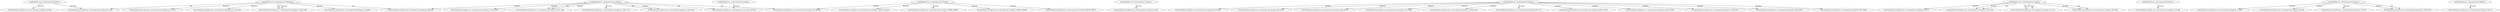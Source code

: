 digraph lacunaCG {
 "rootNode@lacuna_cache/exported_ttfa8w.js:," -> "FunctionExpression@lacuna_cache/exported_ttfa8w.js:10,646" [label="dynamic" ];
 "rootNode@lacuna_cache/exported_ttfa8w.js:," -> "FunctionDeclaration@lacuna_cache/exported_ttfa8w.js:61,544" [label="dynamic" ];
 "rootNode@lacuna_cache/exported_x7rzqw.js:," -> "FunctionExpression@lacuna_cache/exported_x7rzqw.js:10,525" [label="dynamic" ];
 "rootNode@lacuna_cache/exported_0aiqc9.js:," -> "FunctionExpression@lacuna_cache/exported_0aiqc9.js:10,14991" [label="dynamic" ];
 "rootNode@lacuna_cache/exported_0aiqc9.js:," -> "FunctionExpression@lacuna_cache/exported_0aiqc9.js:59,14767" [label="dynamic" ];
 "rootNode@lacuna_cache/exported_0aiqc9.js:," -> "FunctionExpression@lacuna_cache/exported_0aiqc9.js:439,14678" [label="dynamic" ];
 "rootNode@lacuna_cache/exported_0aiqc9.js:," -> "FunctionExpression@lacuna_cache/exported_0aiqc9.js:473,14656" [label="dynamic" ];
 "rootNode@lacuna_cache/exported_0aiqc9.js:," -> "FunctionExpression@lacuna_cache/exported_0aiqc9.js:14089,14417" [label="dynamic" ];
 "rootNode@lacuna_cache/exported_0aiqc9.js:," -> "FunctionExpression@lacuna_cache/exported_0aiqc9.js:979,1175" [label="dynamic" ];
 "rootNode@lacuna_cache/exported_0aiqc9.js:," -> "FunctionExpression@lacuna_cache/exported_0aiqc9.js:14251,14355" [label="dynamic" ];
 "rootNode@lacuna_cache/exported_0aiqc9.js:," -> "FunctionExpression@lacuna_cache/exported_0aiqc9.js:12120,14044" [label="dynamic" ];
 "rootNode@lacuna_cache/exported_0aiqc9.js:," -> "FunctionExpression@lacuna_cache/exported_0aiqc9.js:1594,1873" [label="dynamic" ];
 "rootNode@lacuna_cache/exported_0aiqc9.js:," -> "FunctionExpression@lacuna_cache/exported_0aiqc9.js:8344,9767" [label="dynamic" ];
 "rootNode@lacuna_cache/exported_0aiqc9.js:," -> "FunctionExpression@lacuna_cache/exported_0aiqc9.js:5547,6393" [label="dynamic" ];
 "rootNode@lacuna_cache/exported_maxji6.js:," -> "FunctionExpression@lacuna_cache/exported_maxji6.js:10,2276" [label="dynamic" ];
 "rootNode@lacuna_cache/exported_maxji6.js:," -> "FunctionDeclaration@lacuna_cache/exported_maxji6.js:1475,1744" [label="dynamic" ];
 "rootNode@lacuna_cache/exported_maxji6.js:," -> "FunctionDeclaration@lacuna_cache/exported_maxji6.js:35,376" [label="dynamic" ];
 "rootNode@lacuna_cache/exported_maxji6.js:," -> "FunctionDeclaration@lacuna_cache/exported_maxji6.js:390,1461" [label="dynamic" ];
 "rootNode@lacuna_cache/exported_maxji6.js:," -> "FunctionDeclaration@lacuna_cache/exported_maxji6.js:35,376" [label="tajs" ];
 "rootNode@lacuna_cache/exported_maxji6.js:," -> "FunctionDeclaration@lacuna_cache/exported_maxji6.js:390,1461" [label="tajs" ];
 "rootNode@lacuna_cache/exported_maxji6.js:," -> "FunctionDeclaration@lacuna_cache/exported_maxji6.js:1475,1744" [label="tajs" ];
 "rootNode@lacuna_cache/exported_htod0t.js:," -> "FunctionExpression@lacuna_cache/exported_htod0t.js:115,489" [label="dynamic" ];
 "rootNode@lacuna_cache/exported_gwddnu.js:," -> "FunctionExpression@lacuna_cache/exported_gwddnu.js:342,454" [label="dynamic" ];
 "rootNode@lacuna_cache/exported_gwddnu.js:," -> "FunctionExpression@lacuna_cache/exported_gwddnu.js:1102,3561" [label="dynamic" ];
 "rootNode@lacuna_cache/exported_gwddnu.js:," -> "FunctionDeclaration@lacuna_cache/exported_gwddnu.js:1231,1546" [label="dynamic" ];
 "rootNode@lacuna_cache/exported_gwddnu.js:," -> "FunctionDeclaration@lacuna_cache/exported_gwddnu.js:1564,1751" [label="dynamic" ];
 "rootNode@lacuna_cache/exported_gwddnu.js:," -> "FunctionExpression@lacuna_cache/exported_gwddnu.js:792,1056" [label="dynamic" ];
 "rootNode@lacuna_cache/exported_gwddnu.js:," -> "FunctionExpression@lacuna_cache/exported_910uqf.js:162,186590" [label="tajs" ];
 "rootNode@lacuna_cache/exported_gwddnu.js:," -> "FunctionExpression@lacuna_cache/exported_gwddnu.js:792,1056" [label="tajs" ];
 "rootNode@lacuna_cache/exported_gwddnu.js:," -> "FunctionDeclaration@lacuna_cache/exported_gwddnu.js:1231,1546" [label="tajs" ];
 "rootNode@lacuna_cache/exported_gwddnu.js:," -> "FunctionExpression@lacuna_cache/exported_xvu2ig.js:59,583" [label="tajs" ];
 "rootNode@lacuna_cache/exported_910uqf.js:," -> "FunctionExpression@lacuna_cache/exported_910uqf.js:162,186590" [label="dynamic" ];
 "rootNode@lacuna_cache/exported_910uqf.js:," -> "FunctionExpression@lacuna_cache/exported_910uqf.js:182043,182410" [label="dynamic" ];
 "rootNode@lacuna_cache/exported_910uqf.js:," -> "FunctionExpression@lacuna_cache/exported_910uqf.js:185686,186020" [label="dynamic" ];
 "rootNode@lacuna_cache/exported_910uqf.js:," -> "FunctionExpression@lacuna_cache/exported_910uqf.js:185882,185999" [label="dynamic" ];
 "rootNode@lacuna_cache/exported_910uqf.js:," -> "FunctionExpression@lacuna_cache/exported_910uqf.js:186052,186570" [label="dynamic" ];
 "rootNode@lacuna_cache/exported_xvu2ig.js:," -> "FunctionExpression@lacuna_cache/exported_xvu2ig.js:59,583" [label="dynamic" ];
 "rootNode@lacuna_cache/exported_p5rq4n.js:," -> "FunctionExpression@lacuna_cache/exported_p5rq4n.js:10,2555" [label="dynamic" ];
 "rootNode@lacuna_cache/exported_p5rq4n.js:," -> "FunctionDeclaration@lacuna_cache/exported_p5rq4n.js:35,638" [label="dynamic" ];
 "rootNode@lacuna_cache/exported_p5rq4n.js:," -> "FunctionExpression@lacuna_cache/exported_p5rq4n.js:170,257" [label="dynamic" ];
 "rootNode@lacuna_cache/exported_p5rq4n.js:," -> "FunctionDeclaration@lacuna_cache/exported_p5rq4n.js:1849,2340" [label="dynamic" ];
 "rootNode@lacuna_cache/exported_p5rq4n.js:," -> "FunctionDeclaration@lacuna_cache/exported_p5rq4n.js:1849,2340" [label="tajs" ];
 "rootNode@lacuna_cache/exported_88yqqm.js:," -> "FunctionExpression@lacuna_cache/exported_88yqqm.js:10,2059" [label="dynamic" ];
 "rootNode@lacuna_cache/exported_88yqqm.js:," -> "FunctionDeclaration@lacuna_cache/exported_88yqqm.js:1660,1782" [label="dynamic" ];
 "rootNode@lacuna_cache/exported_88yqqm.js:," -> "FunctionDeclaration@lacuna_cache/exported_88yqqm.js:35,1106" [label="dynamic" ];
 "rootNode@lacuna_cache/exported_88yqqm.js:," -> "FunctionDeclaration@lacuna_cache/exported_88yqqm.js:1120,1646" [label="dynamic" ];
 "rootNode@lacuna_cache/exported_88yqqm.js:," -> "FunctionDeclaration@lacuna_cache/exported_88yqqm.js:1660,1782" [label="tajs" ];
 "rootNode@lacuna_cache/exported_88yqqm.js:," -> "FunctionExpression@lacuna_cache/exported_gwddnu.js:342,454" [label="tajs" ];
 "rootNode@lacuna_cache/exported_88yqqm.js:," -> "FunctionDeclaration@lacuna_cache/exported_ttfa8w.js:61,544" [label="tajs" ];
 "rootNode@lacuna_cache/exported_59tyih.js:," -> "FunctionExpression@lacuna_cache/exported_59tyih.js:10,175" [label="dynamic" ];
 }